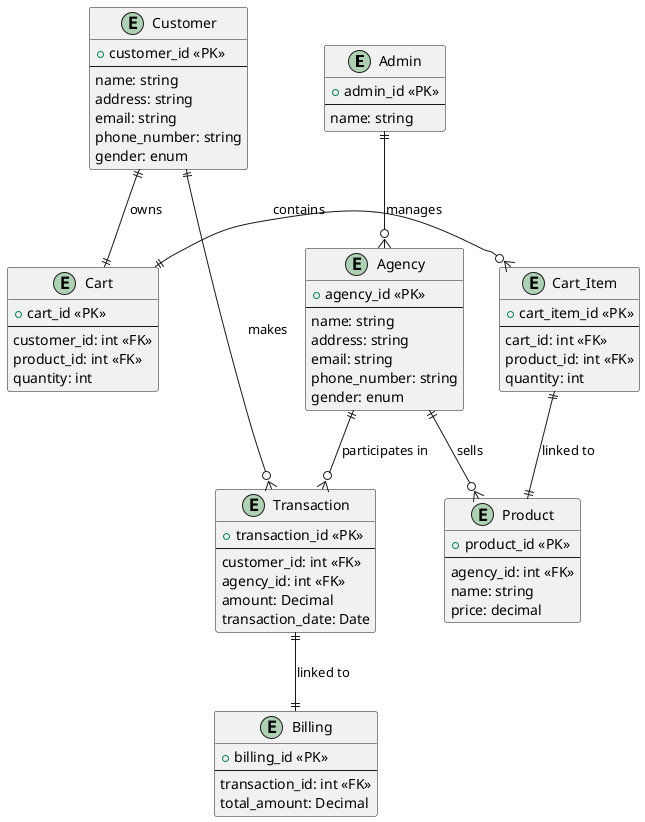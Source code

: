 @startuml erd

entity "Admin" {
    + admin_id <<PK>>
    --
    name: string
}

entity "Customer" {
    + customer_id <<PK>>
    --
    name: string
    address: string
    email: string
    phone_number: string
    gender: enum
}

entity "Cart" {
    + cart_id <<PK>>
    --
    customer_id: int <<FK>>
    product_id: int <<FK>>
    quantity: int
}

entity "Cart_Item" {
    + cart_item_id <<PK>>
    --
    cart_id: int <<FK>>
    product_id: int <<FK>>
    quantity: int
}

entity "Product" {
    + product_id <<PK>>
    --
    agency_id: int <<FK>>
    name: string
    price: decimal
}

entity "Transaction" {
    + transaction_id <<PK>>
    --
    customer_id: int <<FK>>
    agency_id: int <<FK>>
    amount: Decimal
    transaction_date: Date
}

entity "Billing" {
    + billing_id <<PK>>
    --
    transaction_id: int <<FK>>
    total_amount: Decimal
}

entity "Agency" {
    + agency_id <<PK>>
    --
    name: string
    address: string
    email: string
    phone_number: string
    gender: enum
}

Admin ||--o{ Agency: manages
Agency ||--o{ Product: sells
Agency ||--o{ Transaction: participates in
Customer ||--o{ Transaction: makes
Customer ||--|| Cart: owns
Cart ||-o{ Cart_Item: contains
Cart_Item ||--|| Product: linked to
Transaction ||--|| Billing: linked to

@enduml
